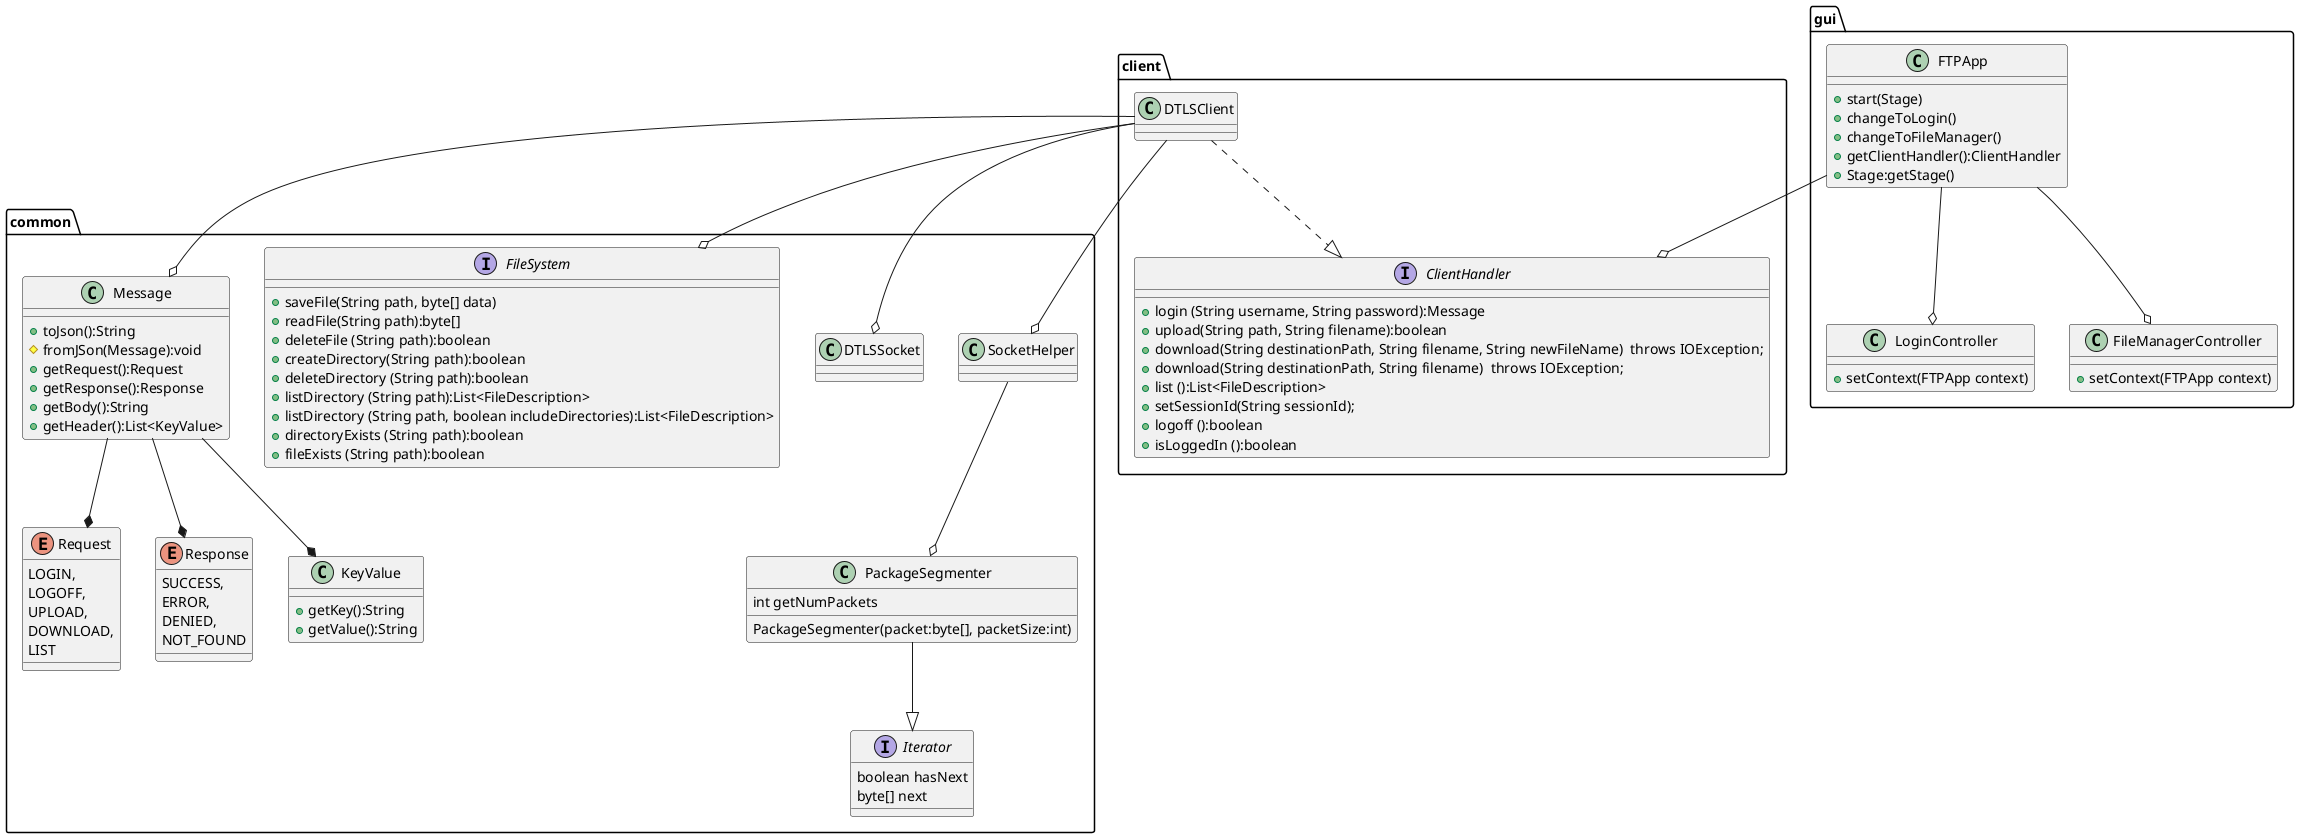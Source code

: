 @startuml
package common {

    class SocketHelper
    class DTLSSocket

    interface FileSystem {
        +saveFile(String path, byte[] data)
        +readFile(String path):byte[]
        +deleteFile (String path):boolean
        +createDirectory(String path):boolean
        +deleteDirectory (String path):boolean
        +listDirectory (String path):List<FileDescription>
        +listDirectory (String path, boolean includeDirectories):List<FileDescription>
        +directoryExists (String path):boolean
        +fileExists (String path):boolean
    }

    enum Request {
        LOGIN,
        LOGOFF,
        UPLOAD,
        DOWNLOAD,
        LIST
    }

    enum Response {
        SUCCESS,
        ERROR,
        DENIED,
        NOT_FOUND
    }

    class PackageSegmenter {
        PackageSegmenter(packet:byte[], packetSize:int)
        int getNumPackets
    }

    class Message {
        + toJson():String
        # fromJSon(Message):void
        +getRequest():Request
        +getResponse():Response
        +getBody():String
        +getHeader():List<KeyValue>
    }

    class KeyValue {
        +getKey():String
        +getValue():String
    }

    Message --* Request
    Message --* Response
    Message --* KeyValue

    SocketHelper --o PackageSegmenter

    interface Iterator {
        boolean hasNext
        byte[] next
    }

    PackageSegmenter --|> Iterator

}

package client {

    interface ClientHandler {
        +login (String username, String password):Message
        +upload(String path, String filename):boolean
        +download(String destinationPath, String filename, String newFileName)  throws IOException;
        +download(String destinationPath, String filename)  throws IOException;
        +list ():List<FileDescription>
        +setSessionId(String sessionId);
        +logoff ():boolean
        +isLoggedIn ():boolean
    }

    class DTLSClient

    DTLSClient ..|> ClientHandler
    DTLSClient --o DTLSSocket
    DTLSClient --o SocketHelper
    DTLSClient --o FileSystem
    DTLSClient --o Message

}

package gui {

    class FTPApp {
        +start(Stage)
        +changeToLogin()
        +changeToFileManager()
        +getClientHandler():ClientHandler
        +Stage:getStage()
    }

    class LoginController {
        +setContext(FTPApp context)
    }

    class FileManagerController {
       +setContext(FTPApp context)
    }

    FTPApp --o LoginController
    FTPApp --o FileManagerController

    FTPApp --o ClientHandler

}
@enduml